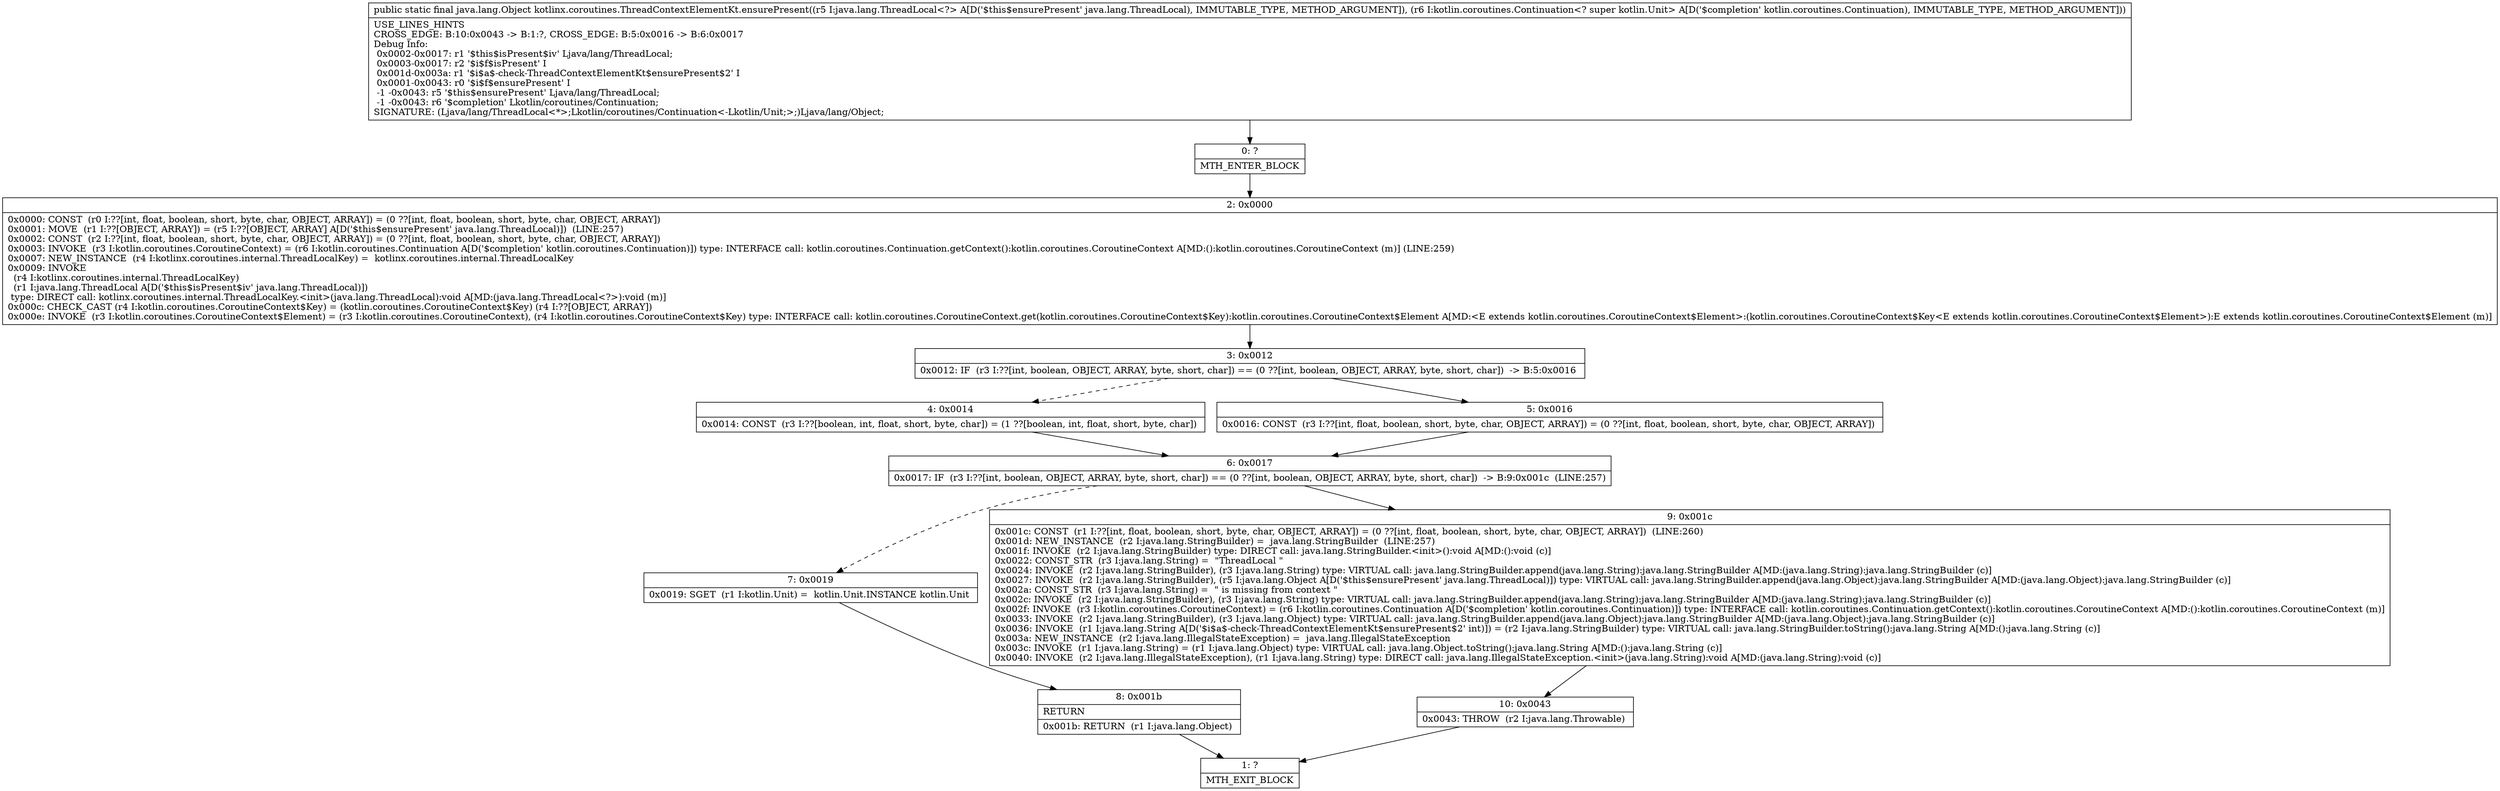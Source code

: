 digraph "CFG forkotlinx.coroutines.ThreadContextElementKt.ensurePresent(Ljava\/lang\/ThreadLocal;Lkotlin\/coroutines\/Continuation;)Ljava\/lang\/Object;" {
Node_0 [shape=record,label="{0\:\ ?|MTH_ENTER_BLOCK\l}"];
Node_2 [shape=record,label="{2\:\ 0x0000|0x0000: CONST  (r0 I:??[int, float, boolean, short, byte, char, OBJECT, ARRAY]) = (0 ??[int, float, boolean, short, byte, char, OBJECT, ARRAY]) \l0x0001: MOVE  (r1 I:??[OBJECT, ARRAY]) = (r5 I:??[OBJECT, ARRAY] A[D('$this$ensurePresent' java.lang.ThreadLocal)])  (LINE:257)\l0x0002: CONST  (r2 I:??[int, float, boolean, short, byte, char, OBJECT, ARRAY]) = (0 ??[int, float, boolean, short, byte, char, OBJECT, ARRAY]) \l0x0003: INVOKE  (r3 I:kotlin.coroutines.CoroutineContext) = (r6 I:kotlin.coroutines.Continuation A[D('$completion' kotlin.coroutines.Continuation)]) type: INTERFACE call: kotlin.coroutines.Continuation.getContext():kotlin.coroutines.CoroutineContext A[MD:():kotlin.coroutines.CoroutineContext (m)] (LINE:259)\l0x0007: NEW_INSTANCE  (r4 I:kotlinx.coroutines.internal.ThreadLocalKey) =  kotlinx.coroutines.internal.ThreadLocalKey \l0x0009: INVOKE  \l  (r4 I:kotlinx.coroutines.internal.ThreadLocalKey)\l  (r1 I:java.lang.ThreadLocal A[D('$this$isPresent$iv' java.lang.ThreadLocal)])\l type: DIRECT call: kotlinx.coroutines.internal.ThreadLocalKey.\<init\>(java.lang.ThreadLocal):void A[MD:(java.lang.ThreadLocal\<?\>):void (m)]\l0x000c: CHECK_CAST (r4 I:kotlin.coroutines.CoroutineContext$Key) = (kotlin.coroutines.CoroutineContext$Key) (r4 I:??[OBJECT, ARRAY]) \l0x000e: INVOKE  (r3 I:kotlin.coroutines.CoroutineContext$Element) = (r3 I:kotlin.coroutines.CoroutineContext), (r4 I:kotlin.coroutines.CoroutineContext$Key) type: INTERFACE call: kotlin.coroutines.CoroutineContext.get(kotlin.coroutines.CoroutineContext$Key):kotlin.coroutines.CoroutineContext$Element A[MD:\<E extends kotlin.coroutines.CoroutineContext$Element\>:(kotlin.coroutines.CoroutineContext$Key\<E extends kotlin.coroutines.CoroutineContext$Element\>):E extends kotlin.coroutines.CoroutineContext$Element (m)]\l}"];
Node_3 [shape=record,label="{3\:\ 0x0012|0x0012: IF  (r3 I:??[int, boolean, OBJECT, ARRAY, byte, short, char]) == (0 ??[int, boolean, OBJECT, ARRAY, byte, short, char])  \-\> B:5:0x0016 \l}"];
Node_4 [shape=record,label="{4\:\ 0x0014|0x0014: CONST  (r3 I:??[boolean, int, float, short, byte, char]) = (1 ??[boolean, int, float, short, byte, char]) \l}"];
Node_6 [shape=record,label="{6\:\ 0x0017|0x0017: IF  (r3 I:??[int, boolean, OBJECT, ARRAY, byte, short, char]) == (0 ??[int, boolean, OBJECT, ARRAY, byte, short, char])  \-\> B:9:0x001c  (LINE:257)\l}"];
Node_7 [shape=record,label="{7\:\ 0x0019|0x0019: SGET  (r1 I:kotlin.Unit) =  kotlin.Unit.INSTANCE kotlin.Unit \l}"];
Node_8 [shape=record,label="{8\:\ 0x001b|RETURN\l|0x001b: RETURN  (r1 I:java.lang.Object) \l}"];
Node_1 [shape=record,label="{1\:\ ?|MTH_EXIT_BLOCK\l}"];
Node_9 [shape=record,label="{9\:\ 0x001c|0x001c: CONST  (r1 I:??[int, float, boolean, short, byte, char, OBJECT, ARRAY]) = (0 ??[int, float, boolean, short, byte, char, OBJECT, ARRAY])  (LINE:260)\l0x001d: NEW_INSTANCE  (r2 I:java.lang.StringBuilder) =  java.lang.StringBuilder  (LINE:257)\l0x001f: INVOKE  (r2 I:java.lang.StringBuilder) type: DIRECT call: java.lang.StringBuilder.\<init\>():void A[MD:():void (c)]\l0x0022: CONST_STR  (r3 I:java.lang.String) =  \"ThreadLocal \" \l0x0024: INVOKE  (r2 I:java.lang.StringBuilder), (r3 I:java.lang.String) type: VIRTUAL call: java.lang.StringBuilder.append(java.lang.String):java.lang.StringBuilder A[MD:(java.lang.String):java.lang.StringBuilder (c)]\l0x0027: INVOKE  (r2 I:java.lang.StringBuilder), (r5 I:java.lang.Object A[D('$this$ensurePresent' java.lang.ThreadLocal)]) type: VIRTUAL call: java.lang.StringBuilder.append(java.lang.Object):java.lang.StringBuilder A[MD:(java.lang.Object):java.lang.StringBuilder (c)]\l0x002a: CONST_STR  (r3 I:java.lang.String) =  \" is missing from context \" \l0x002c: INVOKE  (r2 I:java.lang.StringBuilder), (r3 I:java.lang.String) type: VIRTUAL call: java.lang.StringBuilder.append(java.lang.String):java.lang.StringBuilder A[MD:(java.lang.String):java.lang.StringBuilder (c)]\l0x002f: INVOKE  (r3 I:kotlin.coroutines.CoroutineContext) = (r6 I:kotlin.coroutines.Continuation A[D('$completion' kotlin.coroutines.Continuation)]) type: INTERFACE call: kotlin.coroutines.Continuation.getContext():kotlin.coroutines.CoroutineContext A[MD:():kotlin.coroutines.CoroutineContext (m)]\l0x0033: INVOKE  (r2 I:java.lang.StringBuilder), (r3 I:java.lang.Object) type: VIRTUAL call: java.lang.StringBuilder.append(java.lang.Object):java.lang.StringBuilder A[MD:(java.lang.Object):java.lang.StringBuilder (c)]\l0x0036: INVOKE  (r1 I:java.lang.String A[D('$i$a$\-check\-ThreadContextElementKt$ensurePresent$2' int)]) = (r2 I:java.lang.StringBuilder) type: VIRTUAL call: java.lang.StringBuilder.toString():java.lang.String A[MD:():java.lang.String (c)]\l0x003a: NEW_INSTANCE  (r2 I:java.lang.IllegalStateException) =  java.lang.IllegalStateException \l0x003c: INVOKE  (r1 I:java.lang.String) = (r1 I:java.lang.Object) type: VIRTUAL call: java.lang.Object.toString():java.lang.String A[MD:():java.lang.String (c)]\l0x0040: INVOKE  (r2 I:java.lang.IllegalStateException), (r1 I:java.lang.String) type: DIRECT call: java.lang.IllegalStateException.\<init\>(java.lang.String):void A[MD:(java.lang.String):void (c)]\l}"];
Node_10 [shape=record,label="{10\:\ 0x0043|0x0043: THROW  (r2 I:java.lang.Throwable) \l}"];
Node_5 [shape=record,label="{5\:\ 0x0016|0x0016: CONST  (r3 I:??[int, float, boolean, short, byte, char, OBJECT, ARRAY]) = (0 ??[int, float, boolean, short, byte, char, OBJECT, ARRAY]) \l}"];
MethodNode[shape=record,label="{public static final java.lang.Object kotlinx.coroutines.ThreadContextElementKt.ensurePresent((r5 I:java.lang.ThreadLocal\<?\> A[D('$this$ensurePresent' java.lang.ThreadLocal), IMMUTABLE_TYPE, METHOD_ARGUMENT]), (r6 I:kotlin.coroutines.Continuation\<? super kotlin.Unit\> A[D('$completion' kotlin.coroutines.Continuation), IMMUTABLE_TYPE, METHOD_ARGUMENT]))  | USE_LINES_HINTS\lCROSS_EDGE: B:10:0x0043 \-\> B:1:?, CROSS_EDGE: B:5:0x0016 \-\> B:6:0x0017\lDebug Info:\l  0x0002\-0x0017: r1 '$this$isPresent$iv' Ljava\/lang\/ThreadLocal;\l  0x0003\-0x0017: r2 '$i$f$isPresent' I\l  0x001d\-0x003a: r1 '$i$a$\-check\-ThreadContextElementKt$ensurePresent$2' I\l  0x0001\-0x0043: r0 '$i$f$ensurePresent' I\l  \-1 \-0x0043: r5 '$this$ensurePresent' Ljava\/lang\/ThreadLocal;\l  \-1 \-0x0043: r6 '$completion' Lkotlin\/coroutines\/Continuation;\lSIGNATURE: (Ljava\/lang\/ThreadLocal\<*\>;Lkotlin\/coroutines\/Continuation\<\-Lkotlin\/Unit;\>;)Ljava\/lang\/Object;\l}"];
MethodNode -> Node_0;Node_0 -> Node_2;
Node_2 -> Node_3;
Node_3 -> Node_4[style=dashed];
Node_3 -> Node_5;
Node_4 -> Node_6;
Node_6 -> Node_7[style=dashed];
Node_6 -> Node_9;
Node_7 -> Node_8;
Node_8 -> Node_1;
Node_9 -> Node_10;
Node_10 -> Node_1;
Node_5 -> Node_6;
}

